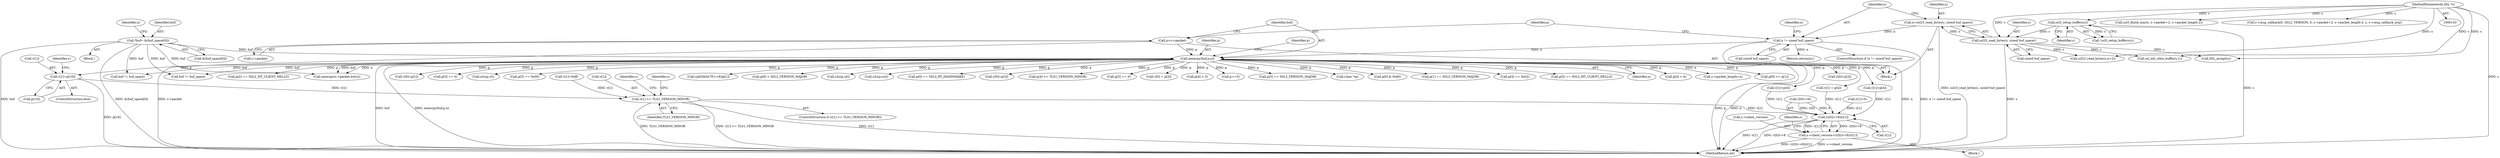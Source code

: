 digraph "0_openssl_b82924741b4bd590da890619be671f4635e46c2b@pointer" {
"1000449" [label="(Call,v[1]=p[10])"];
"1000211" [label="(Call,memcpy(buf,p,n))"];
"1000148" [label="(Call,*buf= &(buf_space[0]))"];
"1000206" [label="(Call,p=s->packet)"];
"1000200" [label="(Call,n != sizeof buf_space)"];
"1000193" [label="(Call,n=ssl23_read_bytes(s, sizeof buf_space))"];
"1000195" [label="(Call,ssl23_read_bytes(s, sizeof buf_space))"];
"1000190" [label="(Call,ssl3_setup_buffers(s))"];
"1000144" [label="(MethodParameterIn,SSL *s)"];
"1000457" [label="(Call,v[1] >= TLS1_VERSION_MINOR)"];
"1001049" [label="(Call,(v[0]<<8)|v[1])"];
"1001045" [label="(Call,s->client_version=(v[0]<<8)|v[1])"];
"1000241" [label="(Call,v[0]=p[3])"];
"1001049" [label="(Call,(v[0]<<8)|v[1])"];
"1001055" [label="(Call,v[1])"];
"1000200" [label="(Call,n != sizeof buf_space)"];
"1000222" [label="(Call,p[2] == SSL2_MT_CLIENT_HELLO)"];
"1000629" [label="(Call,v[1] = p[4])"];
"1001092" [label="(Call,SSL_accept(s))"];
"1000207" [label="(Identifier,p)"];
"1001096" [label="(Call,buf != buf_space)"];
"1000178" [label="(Block,)"];
"1000413" [label="(Call,v[0]=p[1])"];
"1000199" [label="(ControlStructure,if (n != sizeof buf_space))"];
"1000963" [label="(Call,ssl_init_wbio_buffer(s,1))"];
"1000212" [label="(Identifier,buf)"];
"1000149" [label="(Identifier,buf)"];
"1001050" [label="(Call,v[0]<<8)"];
"1000422" [label="(Call,p[3] == 0)"];
"1000730" [label="(Call,n2s(p,cl))"];
"1000219" [label="(Identifier,p)"];
"1000230" [label="(Call,p[3] == 0x00)"];
"1000450" [label="(Call,v[1])"];
"1000280" [label="(Call,v[1]=p[4])"];
"1000195" [label="(Call,ssl23_read_bytes(s, sizeof buf_space))"];
"1000144" [label="(MethodParameterIn,SSL *s)"];
"1000205" [label="(Identifier,n)"];
"1000638" [label="(Call,((p[0]&0x7f)<<8)|p[1])"];
"1000190" [label="(Call,ssl3_setup_buffers(s))"];
"1000459" [label="(Identifier,v)"];
"1000202" [label="(Call,sizeof buf_space)"];
"1000438" [label="(Call,p[9] > SSL3_VERSION_MAJOR)"];
"1001046" [label="(Call,s->client_version)"];
"1000682" [label="(Call,ssl3_finish_mac(s, s->packet+2, s->packet_length-2))"];
"1001104" [label="(MethodReturn,int)"];
"1000727" [label="(Call,n2s(p,sil))"];
"1000724" [label="(Call,n2s(p,csl))"];
"1000376" [label="(Call,p[0] == SSL3_RT_HANDSHAKE)"];
"1000191" [label="(Identifier,s)"];
"1000273" [label="(Call,v[0]=p[3])"];
"1000698" [label="(Call,s->msg_callback(0, SSL2_VERSION, 0, s->packet+2, s->packet_length-2, s, s->msg_callback_arg))"];
"1000288" [label="(Call,p[4] >= TLS1_VERSION_MINOR)"];
"1000395" [label="(Call,p[3] == 0)"];
"1000183" [label="(Call,v[1]=0)"];
"1000148" [label="(Call,*buf= &(buf_space[0]))"];
"1000457" [label="(Call,v[1] >= TLS1_VERSION_MINOR)"];
"1000458" [label="(Call,v[1])"];
"1000456" [label="(ControlStructure,if (v[1] >= TLS1_VERSION_MINOR))"];
"1000213" [label="(Identifier,p)"];
"1000622" [label="(Call,v[0] = p[3])"];
"1000208" [label="(Call,s->packet)"];
"1000193" [label="(Call,n=ssl23_read_bytes(s, sizeof buf_space))"];
"1000400" [label="(Call,p[4] < 5)"];
"1000721" [label="(Call,p+=5)"];
"1000267" [label="(Call,p[3] == SSL3_VERSION_MAJOR)"];
"1000453" [label="(Call,p[10])"];
"1000537" [label="(Call,(char *)p)"];
"1000217" [label="(Call,p[0] & 0x80)"];
"1000204" [label="(Return,return(n);)"];
"1000201" [label="(Identifier,n)"];
"1000382" [label="(Call,p[1] == SSL3_VERSION_MAJOR)"];
"1000189" [label="(Call,!ssl3_setup_buffers(s))"];
"1000197" [label="(Call,sizeof buf_space)"];
"1001045" [label="(Call,s->client_version=(v[0]<<8)|v[1])"];
"1000164" [label="(Identifier,n)"];
"1000235" [label="(Call,p[4] == 0x02)"];
"1000671" [label="(Call,ssl23_read_bytes(s,n+2))"];
"1000388" [label="(Call,p[5] == SSL3_MT_CLIENT_HELLO)"];
"1000194" [label="(Identifier,n)"];
"1000214" [label="(Identifier,n)"];
"1000448" [label="(ControlStructure,else)"];
"1000206" [label="(Call,p=s->packet)"];
"1000248" [label="(Call,v[1]=p[4])"];
"1000996" [label="(Call,memcpy(s->packet,buf,n))"];
"1000502" [label="(Identifier,s)"];
"1000461" [label="(Identifier,TLS1_VERSION_MINOR)"];
"1000939" [label="(Block,)"];
"1000427" [label="(Call,p[4] < 6)"];
"1000150" [label="(Call,&(buf_space[0]))"];
"1000977" [label="(Call,s->packet_length=n)"];
"1001060" [label="(Identifier,s)"];
"1000449" [label="(Call,v[1]=p[10])"];
"1000467" [label="(Identifier,s)"];
"1000196" [label="(Identifier,s)"];
"1001086" [label="(Call,buf != buf_space)"];
"1000405" [label="(Call,p[9] >= p[1])"];
"1000443" [label="(Call,v[1]=0xff)"];
"1000211" [label="(Call,memcpy(buf,p,n))"];
"1000145" [label="(Block,)"];
"1000449" -> "1000448"  [label="AST: "];
"1000449" -> "1000453"  [label="CFG: "];
"1000450" -> "1000449"  [label="AST: "];
"1000453" -> "1000449"  [label="AST: "];
"1000459" -> "1000449"  [label="CFG: "];
"1000449" -> "1001104"  [label="DDG: p[10]"];
"1000211" -> "1000449"  [label="DDG: p"];
"1000449" -> "1000457"  [label="DDG: v[1]"];
"1000211" -> "1000178"  [label="AST: "];
"1000211" -> "1000214"  [label="CFG: "];
"1000212" -> "1000211"  [label="AST: "];
"1000213" -> "1000211"  [label="AST: "];
"1000214" -> "1000211"  [label="AST: "];
"1000219" -> "1000211"  [label="CFG: "];
"1000211" -> "1001104"  [label="DDG: n"];
"1000211" -> "1001104"  [label="DDG: buf"];
"1000211" -> "1001104"  [label="DDG: memcpy(buf,p,n)"];
"1000211" -> "1001104"  [label="DDG: p"];
"1000148" -> "1000211"  [label="DDG: buf"];
"1000206" -> "1000211"  [label="DDG: p"];
"1000200" -> "1000211"  [label="DDG: n"];
"1000211" -> "1000217"  [label="DDG: p"];
"1000211" -> "1000222"  [label="DDG: p"];
"1000211" -> "1000230"  [label="DDG: p"];
"1000211" -> "1000235"  [label="DDG: p"];
"1000211" -> "1000241"  [label="DDG: p"];
"1000211" -> "1000248"  [label="DDG: p"];
"1000211" -> "1000267"  [label="DDG: p"];
"1000211" -> "1000273"  [label="DDG: p"];
"1000211" -> "1000280"  [label="DDG: p"];
"1000211" -> "1000288"  [label="DDG: p"];
"1000211" -> "1000376"  [label="DDG: p"];
"1000211" -> "1000382"  [label="DDG: p"];
"1000211" -> "1000388"  [label="DDG: p"];
"1000211" -> "1000395"  [label="DDG: p"];
"1000211" -> "1000400"  [label="DDG: p"];
"1000211" -> "1000405"  [label="DDG: p"];
"1000211" -> "1000413"  [label="DDG: p"];
"1000211" -> "1000422"  [label="DDG: p"];
"1000211" -> "1000427"  [label="DDG: p"];
"1000211" -> "1000438"  [label="DDG: p"];
"1000211" -> "1000537"  [label="DDG: p"];
"1000211" -> "1000622"  [label="DDG: p"];
"1000211" -> "1000629"  [label="DDG: p"];
"1000211" -> "1000638"  [label="DDG: p"];
"1000211" -> "1000721"  [label="DDG: p"];
"1000211" -> "1000724"  [label="DDG: p"];
"1000211" -> "1000727"  [label="DDG: p"];
"1000211" -> "1000730"  [label="DDG: p"];
"1000211" -> "1000977"  [label="DDG: n"];
"1000211" -> "1000996"  [label="DDG: buf"];
"1000211" -> "1000996"  [label="DDG: n"];
"1000211" -> "1001086"  [label="DDG: buf"];
"1000211" -> "1001096"  [label="DDG: buf"];
"1000148" -> "1000145"  [label="AST: "];
"1000148" -> "1000150"  [label="CFG: "];
"1000149" -> "1000148"  [label="AST: "];
"1000150" -> "1000148"  [label="AST: "];
"1000164" -> "1000148"  [label="CFG: "];
"1000148" -> "1001104"  [label="DDG: buf"];
"1000148" -> "1001104"  [label="DDG: &(buf_space[0])"];
"1000148" -> "1000996"  [label="DDG: buf"];
"1000148" -> "1001086"  [label="DDG: buf"];
"1000148" -> "1001096"  [label="DDG: buf"];
"1000206" -> "1000178"  [label="AST: "];
"1000206" -> "1000208"  [label="CFG: "];
"1000207" -> "1000206"  [label="AST: "];
"1000208" -> "1000206"  [label="AST: "];
"1000212" -> "1000206"  [label="CFG: "];
"1000206" -> "1001104"  [label="DDG: s->packet"];
"1000200" -> "1000199"  [label="AST: "];
"1000200" -> "1000202"  [label="CFG: "];
"1000201" -> "1000200"  [label="AST: "];
"1000202" -> "1000200"  [label="AST: "];
"1000205" -> "1000200"  [label="CFG: "];
"1000207" -> "1000200"  [label="CFG: "];
"1000200" -> "1001104"  [label="DDG: n"];
"1000200" -> "1001104"  [label="DDG: n != sizeof buf_space"];
"1000193" -> "1000200"  [label="DDG: n"];
"1000200" -> "1000204"  [label="DDG: n"];
"1000193" -> "1000178"  [label="AST: "];
"1000193" -> "1000195"  [label="CFG: "];
"1000194" -> "1000193"  [label="AST: "];
"1000195" -> "1000193"  [label="AST: "];
"1000201" -> "1000193"  [label="CFG: "];
"1000193" -> "1001104"  [label="DDG: ssl23_read_bytes(s, sizeof buf_space)"];
"1000195" -> "1000193"  [label="DDG: s"];
"1000195" -> "1000197"  [label="CFG: "];
"1000196" -> "1000195"  [label="AST: "];
"1000197" -> "1000195"  [label="AST: "];
"1000195" -> "1001104"  [label="DDG: s"];
"1000190" -> "1000195"  [label="DDG: s"];
"1000144" -> "1000195"  [label="DDG: s"];
"1000195" -> "1000671"  [label="DDG: s"];
"1000195" -> "1000963"  [label="DDG: s"];
"1000195" -> "1001092"  [label="DDG: s"];
"1000190" -> "1000189"  [label="AST: "];
"1000190" -> "1000191"  [label="CFG: "];
"1000191" -> "1000190"  [label="AST: "];
"1000189" -> "1000190"  [label="CFG: "];
"1000190" -> "1001104"  [label="DDG: s"];
"1000190" -> "1000189"  [label="DDG: s"];
"1000144" -> "1000190"  [label="DDG: s"];
"1000144" -> "1000143"  [label="AST: "];
"1000144" -> "1001104"  [label="DDG: s"];
"1000144" -> "1000671"  [label="DDG: s"];
"1000144" -> "1000682"  [label="DDG: s"];
"1000144" -> "1000698"  [label="DDG: s"];
"1000144" -> "1000963"  [label="DDG: s"];
"1000144" -> "1001092"  [label="DDG: s"];
"1000457" -> "1000456"  [label="AST: "];
"1000457" -> "1000461"  [label="CFG: "];
"1000458" -> "1000457"  [label="AST: "];
"1000461" -> "1000457"  [label="AST: "];
"1000467" -> "1000457"  [label="CFG: "];
"1000502" -> "1000457"  [label="CFG: "];
"1000457" -> "1001104"  [label="DDG: TLS1_VERSION_MINOR"];
"1000457" -> "1001104"  [label="DDG: v[1] >= TLS1_VERSION_MINOR"];
"1000457" -> "1001104"  [label="DDG: v[1]"];
"1000443" -> "1000457"  [label="DDG: v[1]"];
"1000457" -> "1001049"  [label="DDG: v[1]"];
"1001049" -> "1001045"  [label="AST: "];
"1001049" -> "1001055"  [label="CFG: "];
"1001050" -> "1001049"  [label="AST: "];
"1001055" -> "1001049"  [label="AST: "];
"1001045" -> "1001049"  [label="CFG: "];
"1001049" -> "1001104"  [label="DDG: v[1]"];
"1001049" -> "1001104"  [label="DDG: v[0]<<8"];
"1001049" -> "1001045"  [label="DDG: v[0]<<8"];
"1001049" -> "1001045"  [label="DDG: v[1]"];
"1001050" -> "1001049"  [label="DDG: v[0]"];
"1001050" -> "1001049"  [label="DDG: 8"];
"1000183" -> "1001049"  [label="DDG: v[1]"];
"1000280" -> "1001049"  [label="DDG: v[1]"];
"1000248" -> "1001049"  [label="DDG: v[1]"];
"1000629" -> "1001049"  [label="DDG: v[1]"];
"1001045" -> "1000939"  [label="AST: "];
"1001046" -> "1001045"  [label="AST: "];
"1001060" -> "1001045"  [label="CFG: "];
"1001045" -> "1001104"  [label="DDG: (v[0]<<8)|v[1]"];
"1001045" -> "1001104"  [label="DDG: s->client_version"];
}
